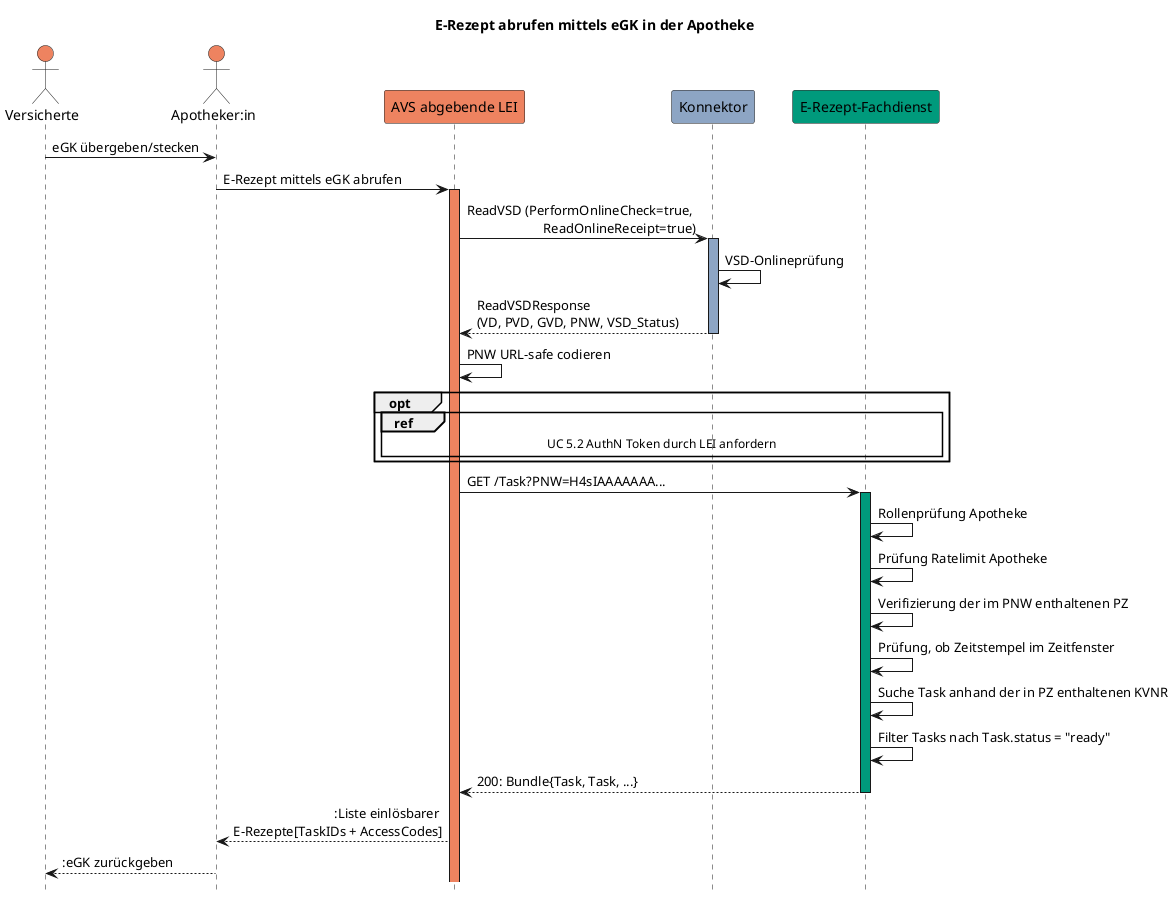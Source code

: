 @startuml egk_abrufen
hide footbox
title E-Rezept abrufen mittels eGK in der Apotheke
actor Vers as "Versicherte" #ee8360
actor LE as "Apotheker:in" #ee8360
participant AVS as "AVS abgebende LEI" #ee8360
participant Konnektor #8da5c4
participant FD as "E-Rezept-Fachdienst" #009a7c

Vers -> LE: eGK übergeben/stecken
LE -> AVS: E-Rezept mittels eGK abrufen
    activate AVS #ee8360
AVS -> Konnektor: ReadVSD (PerformOnlineCheck=true, \rReadOnlineReceipt=true)
    activate Konnektor #8da5c4
Konnektor -> Konnektor: VSD-Onlineprüfung
Konnektor --> AVS: ReadVSDResponse \n(VD, PVD, GVD, PNW, VSD_Status)
    deactivate Konnektor
AVS -> AVS: PNW URL-safe codieren

group opt
    ref over AVS, Konnektor, FD
        UC 5.2 AuthN Token durch LEI anfordern
    end ref
end

AVS -> FD:  GET /Task?PNW=H4sIAAAAAAA...
    activate FD #009a7c
FD -> FD: Rollenprüfung Apotheke
FD -> FD: Prüfung Ratelimit Apotheke
FD -> FD: Verifizierung der im PNW enthaltenen PZ
FD -> FD: Prüfung, ob Zeitstempel im Zeitfenster
FD -> FD: Suche Task anhand der in PZ enthaltenen KVNR
FD -> FD: Filter Tasks nach Task.status = "ready"
FD --> AVS: 200: Bundle{Task, Task, ...}
    deactivate FD

AVS --> LE: :Liste einlösbarer \rE-Rezepte[TaskIDs + AccessCodes]
LE --> Vers: :eGK zurückgeben
@enduml